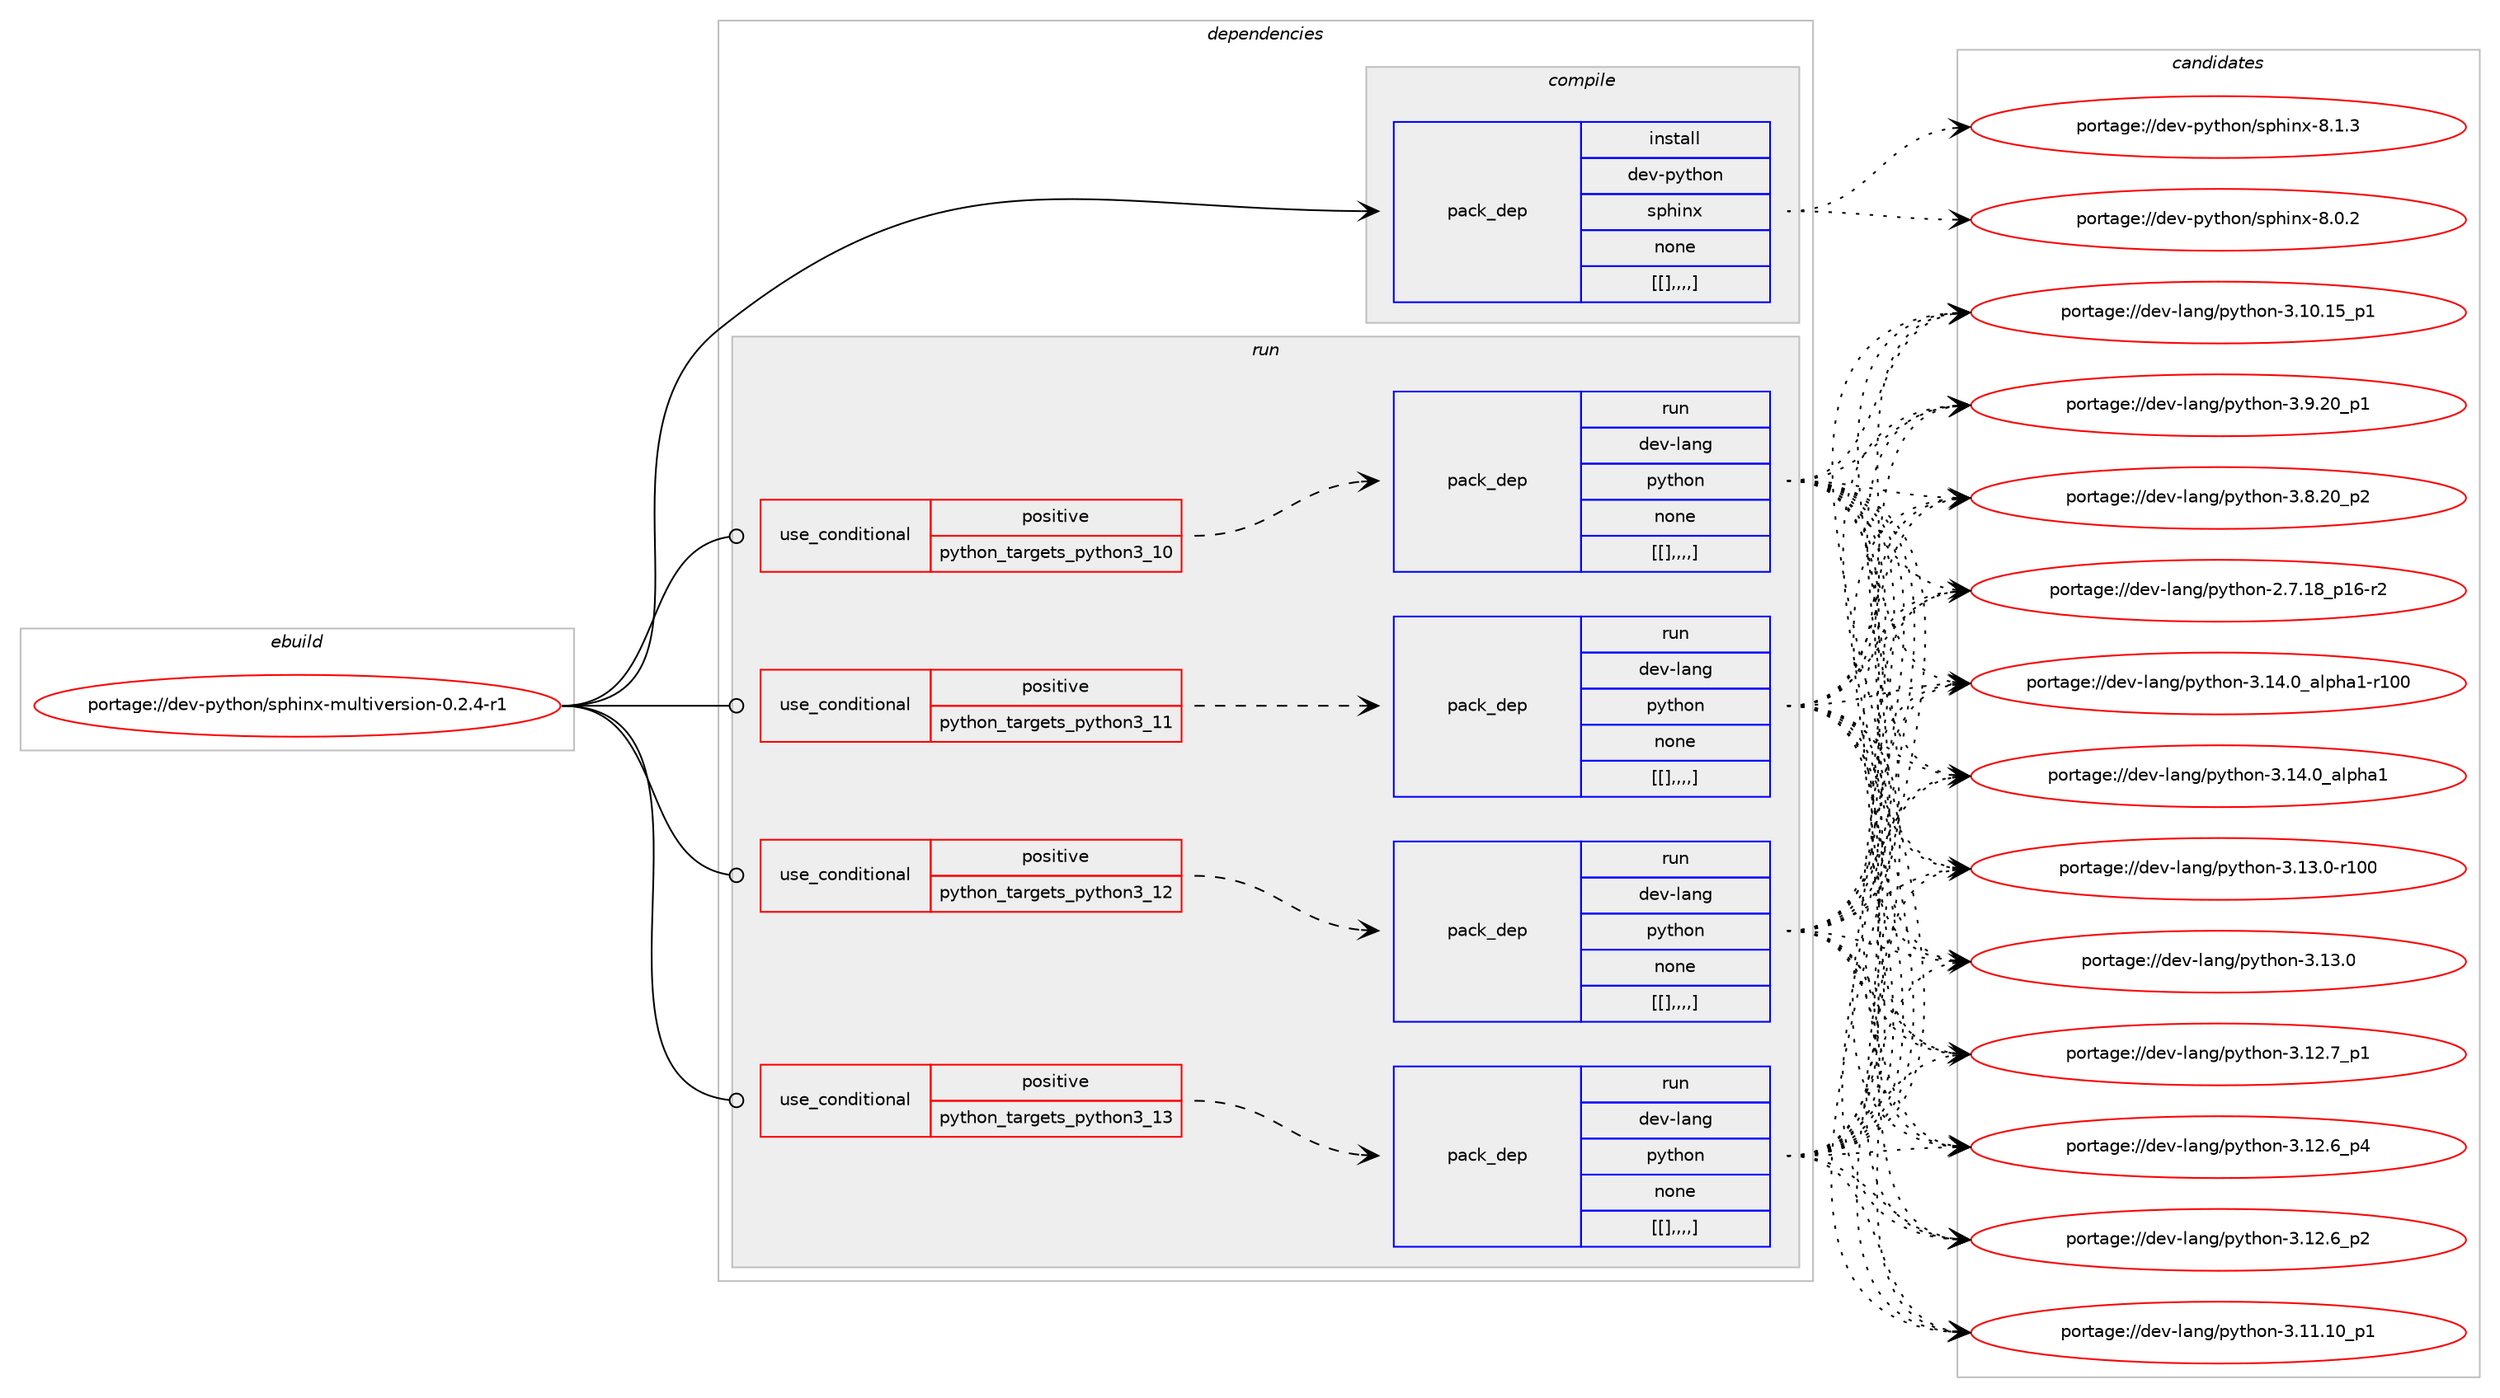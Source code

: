 digraph prolog {

# *************
# Graph options
# *************

newrank=true;
concentrate=true;
compound=true;
graph [rankdir=LR,fontname=Helvetica,fontsize=10,ranksep=1.5];#, ranksep=2.5, nodesep=0.2];
edge  [arrowhead=vee];
node  [fontname=Helvetica,fontsize=10];

# **********
# The ebuild
# **********

subgraph cluster_leftcol {
color=gray;
label=<<i>ebuild</i>>;
id [label="portage://dev-python/sphinx-multiversion-0.2.4-r1", color=red, width=4, href="../dev-python/sphinx-multiversion-0.2.4-r1.svg"];
}

# ****************
# The dependencies
# ****************

subgraph cluster_midcol {
color=gray;
label=<<i>dependencies</i>>;
subgraph cluster_compile {
fillcolor="#eeeeee";
style=filled;
label=<<i>compile</i>>;
subgraph pack127006 {
dependency171039 [label=<<TABLE BORDER="0" CELLBORDER="1" CELLSPACING="0" CELLPADDING="4" WIDTH="220"><TR><TD ROWSPAN="6" CELLPADDING="30">pack_dep</TD></TR><TR><TD WIDTH="110">install</TD></TR><TR><TD>dev-python</TD></TR><TR><TD>sphinx</TD></TR><TR><TD>none</TD></TR><TR><TD>[[],,,,]</TD></TR></TABLE>>, shape=none, color=blue];
}
id:e -> dependency171039:w [weight=20,style="solid",arrowhead="vee"];
}
subgraph cluster_compileandrun {
fillcolor="#eeeeee";
style=filled;
label=<<i>compile and run</i>>;
}
subgraph cluster_run {
fillcolor="#eeeeee";
style=filled;
label=<<i>run</i>>;
subgraph cond42695 {
dependency171045 [label=<<TABLE BORDER="0" CELLBORDER="1" CELLSPACING="0" CELLPADDING="4"><TR><TD ROWSPAN="3" CELLPADDING="10">use_conditional</TD></TR><TR><TD>positive</TD></TR><TR><TD>python_targets_python3_10</TD></TR></TABLE>>, shape=none, color=red];
subgraph pack127011 {
dependency171046 [label=<<TABLE BORDER="0" CELLBORDER="1" CELLSPACING="0" CELLPADDING="4" WIDTH="220"><TR><TD ROWSPAN="6" CELLPADDING="30">pack_dep</TD></TR><TR><TD WIDTH="110">run</TD></TR><TR><TD>dev-lang</TD></TR><TR><TD>python</TD></TR><TR><TD>none</TD></TR><TR><TD>[[],,,,]</TD></TR></TABLE>>, shape=none, color=blue];
}
dependency171045:e -> dependency171046:w [weight=20,style="dashed",arrowhead="vee"];
}
id:e -> dependency171045:w [weight=20,style="solid",arrowhead="odot"];
subgraph cond42715 {
dependency171101 [label=<<TABLE BORDER="0" CELLBORDER="1" CELLSPACING="0" CELLPADDING="4"><TR><TD ROWSPAN="3" CELLPADDING="10">use_conditional</TD></TR><TR><TD>positive</TD></TR><TR><TD>python_targets_python3_11</TD></TR></TABLE>>, shape=none, color=red];
subgraph pack127073 {
dependency171154 [label=<<TABLE BORDER="0" CELLBORDER="1" CELLSPACING="0" CELLPADDING="4" WIDTH="220"><TR><TD ROWSPAN="6" CELLPADDING="30">pack_dep</TD></TR><TR><TD WIDTH="110">run</TD></TR><TR><TD>dev-lang</TD></TR><TR><TD>python</TD></TR><TR><TD>none</TD></TR><TR><TD>[[],,,,]</TD></TR></TABLE>>, shape=none, color=blue];
}
dependency171101:e -> dependency171154:w [weight=20,style="dashed",arrowhead="vee"];
}
id:e -> dependency171101:w [weight=20,style="solid",arrowhead="odot"];
subgraph cond42750 {
dependency171195 [label=<<TABLE BORDER="0" CELLBORDER="1" CELLSPACING="0" CELLPADDING="4"><TR><TD ROWSPAN="3" CELLPADDING="10">use_conditional</TD></TR><TR><TD>positive</TD></TR><TR><TD>python_targets_python3_12</TD></TR></TABLE>>, shape=none, color=red];
subgraph pack127092 {
dependency171209 [label=<<TABLE BORDER="0" CELLBORDER="1" CELLSPACING="0" CELLPADDING="4" WIDTH="220"><TR><TD ROWSPAN="6" CELLPADDING="30">pack_dep</TD></TR><TR><TD WIDTH="110">run</TD></TR><TR><TD>dev-lang</TD></TR><TR><TD>python</TD></TR><TR><TD>none</TD></TR><TR><TD>[[],,,,]</TD></TR></TABLE>>, shape=none, color=blue];
}
dependency171195:e -> dependency171209:w [weight=20,style="dashed",arrowhead="vee"];
}
id:e -> dependency171195:w [weight=20,style="solid",arrowhead="odot"];
subgraph cond42767 {
dependency171213 [label=<<TABLE BORDER="0" CELLBORDER="1" CELLSPACING="0" CELLPADDING="4"><TR><TD ROWSPAN="3" CELLPADDING="10">use_conditional</TD></TR><TR><TD>positive</TD></TR><TR><TD>python_targets_python3_13</TD></TR></TABLE>>, shape=none, color=red];
subgraph pack127108 {
dependency171272 [label=<<TABLE BORDER="0" CELLBORDER="1" CELLSPACING="0" CELLPADDING="4" WIDTH="220"><TR><TD ROWSPAN="6" CELLPADDING="30">pack_dep</TD></TR><TR><TD WIDTH="110">run</TD></TR><TR><TD>dev-lang</TD></TR><TR><TD>python</TD></TR><TR><TD>none</TD></TR><TR><TD>[[],,,,]</TD></TR></TABLE>>, shape=none, color=blue];
}
dependency171213:e -> dependency171272:w [weight=20,style="dashed",arrowhead="vee"];
}
id:e -> dependency171213:w [weight=20,style="solid",arrowhead="odot"];
}
}

# **************
# The candidates
# **************

subgraph cluster_choices {
rank=same;
color=gray;
label=<<i>candidates</i>>;

subgraph choice126913 {
color=black;
nodesep=1;
choice1001011184511212111610411111047115112104105110120455646494651 [label="portage://dev-python/sphinx-8.1.3", color=red, width=4,href="../dev-python/sphinx-8.1.3.svg"];
choice1001011184511212111610411111047115112104105110120455646484650 [label="portage://dev-python/sphinx-8.0.2", color=red, width=4,href="../dev-python/sphinx-8.0.2.svg"];
dependency171039:e -> choice1001011184511212111610411111047115112104105110120455646494651:w [style=dotted,weight="100"];
dependency171039:e -> choice1001011184511212111610411111047115112104105110120455646484650:w [style=dotted,weight="100"];
}
subgraph choice126915 {
color=black;
nodesep=1;
choice100101118451089711010347112121116104111110455146495246489597108112104974945114494848 [label="portage://dev-lang/python-3.14.0_alpha1-r100", color=red, width=4,href="../dev-lang/python-3.14.0_alpha1-r100.svg"];
choice1001011184510897110103471121211161041111104551464952464895971081121049749 [label="portage://dev-lang/python-3.14.0_alpha1", color=red, width=4,href="../dev-lang/python-3.14.0_alpha1.svg"];
choice1001011184510897110103471121211161041111104551464951464845114494848 [label="portage://dev-lang/python-3.13.0-r100", color=red, width=4,href="../dev-lang/python-3.13.0-r100.svg"];
choice10010111845108971101034711212111610411111045514649514648 [label="portage://dev-lang/python-3.13.0", color=red, width=4,href="../dev-lang/python-3.13.0.svg"];
choice100101118451089711010347112121116104111110455146495046559511249 [label="portage://dev-lang/python-3.12.7_p1", color=red, width=4,href="../dev-lang/python-3.12.7_p1.svg"];
choice100101118451089711010347112121116104111110455146495046549511252 [label="portage://dev-lang/python-3.12.6_p4", color=red, width=4,href="../dev-lang/python-3.12.6_p4.svg"];
choice100101118451089711010347112121116104111110455146495046549511250 [label="portage://dev-lang/python-3.12.6_p2", color=red, width=4,href="../dev-lang/python-3.12.6_p2.svg"];
choice10010111845108971101034711212111610411111045514649494649489511249 [label="portage://dev-lang/python-3.11.10_p1", color=red, width=4,href="../dev-lang/python-3.11.10_p1.svg"];
choice10010111845108971101034711212111610411111045514649484649539511249 [label="portage://dev-lang/python-3.10.15_p1", color=red, width=4,href="../dev-lang/python-3.10.15_p1.svg"];
choice100101118451089711010347112121116104111110455146574650489511249 [label="portage://dev-lang/python-3.9.20_p1", color=red, width=4,href="../dev-lang/python-3.9.20_p1.svg"];
choice100101118451089711010347112121116104111110455146564650489511250 [label="portage://dev-lang/python-3.8.20_p2", color=red, width=4,href="../dev-lang/python-3.8.20_p2.svg"];
choice100101118451089711010347112121116104111110455046554649569511249544511450 [label="portage://dev-lang/python-2.7.18_p16-r2", color=red, width=4,href="../dev-lang/python-2.7.18_p16-r2.svg"];
dependency171046:e -> choice100101118451089711010347112121116104111110455146495246489597108112104974945114494848:w [style=dotted,weight="100"];
dependency171046:e -> choice1001011184510897110103471121211161041111104551464952464895971081121049749:w [style=dotted,weight="100"];
dependency171046:e -> choice1001011184510897110103471121211161041111104551464951464845114494848:w [style=dotted,weight="100"];
dependency171046:e -> choice10010111845108971101034711212111610411111045514649514648:w [style=dotted,weight="100"];
dependency171046:e -> choice100101118451089711010347112121116104111110455146495046559511249:w [style=dotted,weight="100"];
dependency171046:e -> choice100101118451089711010347112121116104111110455146495046549511252:w [style=dotted,weight="100"];
dependency171046:e -> choice100101118451089711010347112121116104111110455146495046549511250:w [style=dotted,weight="100"];
dependency171046:e -> choice10010111845108971101034711212111610411111045514649494649489511249:w [style=dotted,weight="100"];
dependency171046:e -> choice10010111845108971101034711212111610411111045514649484649539511249:w [style=dotted,weight="100"];
dependency171046:e -> choice100101118451089711010347112121116104111110455146574650489511249:w [style=dotted,weight="100"];
dependency171046:e -> choice100101118451089711010347112121116104111110455146564650489511250:w [style=dotted,weight="100"];
dependency171046:e -> choice100101118451089711010347112121116104111110455046554649569511249544511450:w [style=dotted,weight="100"];
}
subgraph choice126924 {
color=black;
nodesep=1;
choice100101118451089711010347112121116104111110455146495246489597108112104974945114494848 [label="portage://dev-lang/python-3.14.0_alpha1-r100", color=red, width=4,href="../dev-lang/python-3.14.0_alpha1-r100.svg"];
choice1001011184510897110103471121211161041111104551464952464895971081121049749 [label="portage://dev-lang/python-3.14.0_alpha1", color=red, width=4,href="../dev-lang/python-3.14.0_alpha1.svg"];
choice1001011184510897110103471121211161041111104551464951464845114494848 [label="portage://dev-lang/python-3.13.0-r100", color=red, width=4,href="../dev-lang/python-3.13.0-r100.svg"];
choice10010111845108971101034711212111610411111045514649514648 [label="portage://dev-lang/python-3.13.0", color=red, width=4,href="../dev-lang/python-3.13.0.svg"];
choice100101118451089711010347112121116104111110455146495046559511249 [label="portage://dev-lang/python-3.12.7_p1", color=red, width=4,href="../dev-lang/python-3.12.7_p1.svg"];
choice100101118451089711010347112121116104111110455146495046549511252 [label="portage://dev-lang/python-3.12.6_p4", color=red, width=4,href="../dev-lang/python-3.12.6_p4.svg"];
choice100101118451089711010347112121116104111110455146495046549511250 [label="portage://dev-lang/python-3.12.6_p2", color=red, width=4,href="../dev-lang/python-3.12.6_p2.svg"];
choice10010111845108971101034711212111610411111045514649494649489511249 [label="portage://dev-lang/python-3.11.10_p1", color=red, width=4,href="../dev-lang/python-3.11.10_p1.svg"];
choice10010111845108971101034711212111610411111045514649484649539511249 [label="portage://dev-lang/python-3.10.15_p1", color=red, width=4,href="../dev-lang/python-3.10.15_p1.svg"];
choice100101118451089711010347112121116104111110455146574650489511249 [label="portage://dev-lang/python-3.9.20_p1", color=red, width=4,href="../dev-lang/python-3.9.20_p1.svg"];
choice100101118451089711010347112121116104111110455146564650489511250 [label="portage://dev-lang/python-3.8.20_p2", color=red, width=4,href="../dev-lang/python-3.8.20_p2.svg"];
choice100101118451089711010347112121116104111110455046554649569511249544511450 [label="portage://dev-lang/python-2.7.18_p16-r2", color=red, width=4,href="../dev-lang/python-2.7.18_p16-r2.svg"];
dependency171154:e -> choice100101118451089711010347112121116104111110455146495246489597108112104974945114494848:w [style=dotted,weight="100"];
dependency171154:e -> choice1001011184510897110103471121211161041111104551464952464895971081121049749:w [style=dotted,weight="100"];
dependency171154:e -> choice1001011184510897110103471121211161041111104551464951464845114494848:w [style=dotted,weight="100"];
dependency171154:e -> choice10010111845108971101034711212111610411111045514649514648:w [style=dotted,weight="100"];
dependency171154:e -> choice100101118451089711010347112121116104111110455146495046559511249:w [style=dotted,weight="100"];
dependency171154:e -> choice100101118451089711010347112121116104111110455146495046549511252:w [style=dotted,weight="100"];
dependency171154:e -> choice100101118451089711010347112121116104111110455146495046549511250:w [style=dotted,weight="100"];
dependency171154:e -> choice10010111845108971101034711212111610411111045514649494649489511249:w [style=dotted,weight="100"];
dependency171154:e -> choice10010111845108971101034711212111610411111045514649484649539511249:w [style=dotted,weight="100"];
dependency171154:e -> choice100101118451089711010347112121116104111110455146574650489511249:w [style=dotted,weight="100"];
dependency171154:e -> choice100101118451089711010347112121116104111110455146564650489511250:w [style=dotted,weight="100"];
dependency171154:e -> choice100101118451089711010347112121116104111110455046554649569511249544511450:w [style=dotted,weight="100"];
}
subgraph choice126930 {
color=black;
nodesep=1;
choice100101118451089711010347112121116104111110455146495246489597108112104974945114494848 [label="portage://dev-lang/python-3.14.0_alpha1-r100", color=red, width=4,href="../dev-lang/python-3.14.0_alpha1-r100.svg"];
choice1001011184510897110103471121211161041111104551464952464895971081121049749 [label="portage://dev-lang/python-3.14.0_alpha1", color=red, width=4,href="../dev-lang/python-3.14.0_alpha1.svg"];
choice1001011184510897110103471121211161041111104551464951464845114494848 [label="portage://dev-lang/python-3.13.0-r100", color=red, width=4,href="../dev-lang/python-3.13.0-r100.svg"];
choice10010111845108971101034711212111610411111045514649514648 [label="portage://dev-lang/python-3.13.0", color=red, width=4,href="../dev-lang/python-3.13.0.svg"];
choice100101118451089711010347112121116104111110455146495046559511249 [label="portage://dev-lang/python-3.12.7_p1", color=red, width=4,href="../dev-lang/python-3.12.7_p1.svg"];
choice100101118451089711010347112121116104111110455146495046549511252 [label="portage://dev-lang/python-3.12.6_p4", color=red, width=4,href="../dev-lang/python-3.12.6_p4.svg"];
choice100101118451089711010347112121116104111110455146495046549511250 [label="portage://dev-lang/python-3.12.6_p2", color=red, width=4,href="../dev-lang/python-3.12.6_p2.svg"];
choice10010111845108971101034711212111610411111045514649494649489511249 [label="portage://dev-lang/python-3.11.10_p1", color=red, width=4,href="../dev-lang/python-3.11.10_p1.svg"];
choice10010111845108971101034711212111610411111045514649484649539511249 [label="portage://dev-lang/python-3.10.15_p1", color=red, width=4,href="../dev-lang/python-3.10.15_p1.svg"];
choice100101118451089711010347112121116104111110455146574650489511249 [label="portage://dev-lang/python-3.9.20_p1", color=red, width=4,href="../dev-lang/python-3.9.20_p1.svg"];
choice100101118451089711010347112121116104111110455146564650489511250 [label="portage://dev-lang/python-3.8.20_p2", color=red, width=4,href="../dev-lang/python-3.8.20_p2.svg"];
choice100101118451089711010347112121116104111110455046554649569511249544511450 [label="portage://dev-lang/python-2.7.18_p16-r2", color=red, width=4,href="../dev-lang/python-2.7.18_p16-r2.svg"];
dependency171209:e -> choice100101118451089711010347112121116104111110455146495246489597108112104974945114494848:w [style=dotted,weight="100"];
dependency171209:e -> choice1001011184510897110103471121211161041111104551464952464895971081121049749:w [style=dotted,weight="100"];
dependency171209:e -> choice1001011184510897110103471121211161041111104551464951464845114494848:w [style=dotted,weight="100"];
dependency171209:e -> choice10010111845108971101034711212111610411111045514649514648:w [style=dotted,weight="100"];
dependency171209:e -> choice100101118451089711010347112121116104111110455146495046559511249:w [style=dotted,weight="100"];
dependency171209:e -> choice100101118451089711010347112121116104111110455146495046549511252:w [style=dotted,weight="100"];
dependency171209:e -> choice100101118451089711010347112121116104111110455146495046549511250:w [style=dotted,weight="100"];
dependency171209:e -> choice10010111845108971101034711212111610411111045514649494649489511249:w [style=dotted,weight="100"];
dependency171209:e -> choice10010111845108971101034711212111610411111045514649484649539511249:w [style=dotted,weight="100"];
dependency171209:e -> choice100101118451089711010347112121116104111110455146574650489511249:w [style=dotted,weight="100"];
dependency171209:e -> choice100101118451089711010347112121116104111110455146564650489511250:w [style=dotted,weight="100"];
dependency171209:e -> choice100101118451089711010347112121116104111110455046554649569511249544511450:w [style=dotted,weight="100"];
}
subgraph choice126942 {
color=black;
nodesep=1;
choice100101118451089711010347112121116104111110455146495246489597108112104974945114494848 [label="portage://dev-lang/python-3.14.0_alpha1-r100", color=red, width=4,href="../dev-lang/python-3.14.0_alpha1-r100.svg"];
choice1001011184510897110103471121211161041111104551464952464895971081121049749 [label="portage://dev-lang/python-3.14.0_alpha1", color=red, width=4,href="../dev-lang/python-3.14.0_alpha1.svg"];
choice1001011184510897110103471121211161041111104551464951464845114494848 [label="portage://dev-lang/python-3.13.0-r100", color=red, width=4,href="../dev-lang/python-3.13.0-r100.svg"];
choice10010111845108971101034711212111610411111045514649514648 [label="portage://dev-lang/python-3.13.0", color=red, width=4,href="../dev-lang/python-3.13.0.svg"];
choice100101118451089711010347112121116104111110455146495046559511249 [label="portage://dev-lang/python-3.12.7_p1", color=red, width=4,href="../dev-lang/python-3.12.7_p1.svg"];
choice100101118451089711010347112121116104111110455146495046549511252 [label="portage://dev-lang/python-3.12.6_p4", color=red, width=4,href="../dev-lang/python-3.12.6_p4.svg"];
choice100101118451089711010347112121116104111110455146495046549511250 [label="portage://dev-lang/python-3.12.6_p2", color=red, width=4,href="../dev-lang/python-3.12.6_p2.svg"];
choice10010111845108971101034711212111610411111045514649494649489511249 [label="portage://dev-lang/python-3.11.10_p1", color=red, width=4,href="../dev-lang/python-3.11.10_p1.svg"];
choice10010111845108971101034711212111610411111045514649484649539511249 [label="portage://dev-lang/python-3.10.15_p1", color=red, width=4,href="../dev-lang/python-3.10.15_p1.svg"];
choice100101118451089711010347112121116104111110455146574650489511249 [label="portage://dev-lang/python-3.9.20_p1", color=red, width=4,href="../dev-lang/python-3.9.20_p1.svg"];
choice100101118451089711010347112121116104111110455146564650489511250 [label="portage://dev-lang/python-3.8.20_p2", color=red, width=4,href="../dev-lang/python-3.8.20_p2.svg"];
choice100101118451089711010347112121116104111110455046554649569511249544511450 [label="portage://dev-lang/python-2.7.18_p16-r2", color=red, width=4,href="../dev-lang/python-2.7.18_p16-r2.svg"];
dependency171272:e -> choice100101118451089711010347112121116104111110455146495246489597108112104974945114494848:w [style=dotted,weight="100"];
dependency171272:e -> choice1001011184510897110103471121211161041111104551464952464895971081121049749:w [style=dotted,weight="100"];
dependency171272:e -> choice1001011184510897110103471121211161041111104551464951464845114494848:w [style=dotted,weight="100"];
dependency171272:e -> choice10010111845108971101034711212111610411111045514649514648:w [style=dotted,weight="100"];
dependency171272:e -> choice100101118451089711010347112121116104111110455146495046559511249:w [style=dotted,weight="100"];
dependency171272:e -> choice100101118451089711010347112121116104111110455146495046549511252:w [style=dotted,weight="100"];
dependency171272:e -> choice100101118451089711010347112121116104111110455146495046549511250:w [style=dotted,weight="100"];
dependency171272:e -> choice10010111845108971101034711212111610411111045514649494649489511249:w [style=dotted,weight="100"];
dependency171272:e -> choice10010111845108971101034711212111610411111045514649484649539511249:w [style=dotted,weight="100"];
dependency171272:e -> choice100101118451089711010347112121116104111110455146574650489511249:w [style=dotted,weight="100"];
dependency171272:e -> choice100101118451089711010347112121116104111110455146564650489511250:w [style=dotted,weight="100"];
dependency171272:e -> choice100101118451089711010347112121116104111110455046554649569511249544511450:w [style=dotted,weight="100"];
}
}

}
